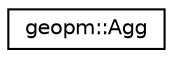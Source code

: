 digraph "Graphical Class Hierarchy"
{
  edge [fontname="Helvetica",fontsize="10",labelfontname="Helvetica",labelfontsize="10"];
  node [fontname="Helvetica",fontsize="10",shape=record];
  rankdir="LR";
  Node0 [label="geopm::Agg",height=0.2,width=0.4,color="black", fillcolor="white", style="filled",URL="$classgeopm_1_1_agg.html"];
}
